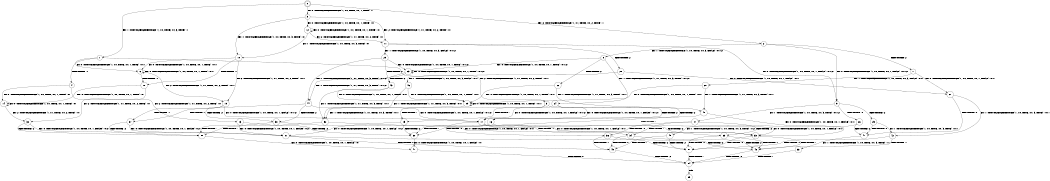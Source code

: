 digraph BCG {
size = "7, 10.5";
center = TRUE;
node [shape = circle];
0 [peripheries = 2];
0 -> 1 [label = "EX !1 !ATOMIC_EXCH_BRANCH (1, +0, TRUE, +0, 3, TRUE) !::"];
0 -> 2 [label = "EX !2 !ATOMIC_EXCH_BRANCH (1, +1, TRUE, +0, 2, TRUE) !::"];
0 -> 3 [label = "EX !0 !ATOMIC_EXCH_BRANCH (1, +0, TRUE, +0, 1, TRUE) !::"];
1 -> 4 [label = "TERMINATE !1"];
1 -> 5 [label = "EX !2 !ATOMIC_EXCH_BRANCH (1, +1, TRUE, +0, 2, TRUE) !:0:1:"];
1 -> 6 [label = "EX !0 !ATOMIC_EXCH_BRANCH (1, +0, TRUE, +0, 1, TRUE) !:0:1:"];
2 -> 7 [label = "TERMINATE !2"];
2 -> 8 [label = "EX !1 !ATOMIC_EXCH_BRANCH (1, +0, TRUE, +0, 3, FALSE) !:0:1:2:"];
2 -> 9 [label = "EX !0 !ATOMIC_EXCH_BRANCH (1, +0, TRUE, +0, 1, FALSE) !:0:1:2:"];
3 -> 10 [label = "EX !1 !ATOMIC_EXCH_BRANCH (1, +0, TRUE, +0, 3, TRUE) !:0:"];
3 -> 11 [label = "EX !2 !ATOMIC_EXCH_BRANCH (1, +1, TRUE, +0, 2, TRUE) !:0:"];
3 -> 12 [label = "EX !0 !ATOMIC_EXCH_BRANCH (1, +0, TRUE, +0, 1, TRUE) !:0:"];
4 -> 13 [label = "EX !2 !ATOMIC_EXCH_BRANCH (1, +1, TRUE, +0, 2, TRUE) !:0:"];
4 -> 14 [label = "EX !0 !ATOMIC_EXCH_BRANCH (1, +0, TRUE, +0, 1, TRUE) !:0:"];
5 -> 15 [label = "TERMINATE !1"];
5 -> 16 [label = "TERMINATE !2"];
5 -> 17 [label = "EX !0 !ATOMIC_EXCH_BRANCH (1, +0, TRUE, +0, 1, FALSE) !:0:1:2:"];
6 -> 18 [label = "TERMINATE !1"];
6 -> 19 [label = "EX !2 !ATOMIC_EXCH_BRANCH (1, +1, TRUE, +0, 2, TRUE) !:0:1:"];
6 -> 6 [label = "EX !0 !ATOMIC_EXCH_BRANCH (1, +0, TRUE, +0, 1, TRUE) !:0:1:"];
7 -> 20 [label = "EX !1 !ATOMIC_EXCH_BRANCH (1, +0, TRUE, +0, 3, FALSE) !:0:1:"];
7 -> 21 [label = "EX !0 !ATOMIC_EXCH_BRANCH (1, +0, TRUE, +0, 1, FALSE) !:0:1:"];
8 -> 22 [label = "TERMINATE !2"];
8 -> 23 [label = "EX !0 !ATOMIC_EXCH_BRANCH (1, +0, TRUE, +0, 1, TRUE) !:0:1:2:"];
8 -> 24 [label = "EX !1 !ATOMIC_EXCH_BRANCH (1, +1, TRUE, +0, 3, TRUE) !:0:1:2:"];
9 -> 25 [label = "TERMINATE !2"];
9 -> 26 [label = "TERMINATE !0"];
9 -> 27 [label = "EX !1 !ATOMIC_EXCH_BRANCH (1, +0, TRUE, +0, 3, TRUE) !:0:1:2:"];
10 -> 18 [label = "TERMINATE !1"];
10 -> 19 [label = "EX !2 !ATOMIC_EXCH_BRANCH (1, +1, TRUE, +0, 2, TRUE) !:0:1:"];
10 -> 6 [label = "EX !0 !ATOMIC_EXCH_BRANCH (1, +0, TRUE, +0, 1, TRUE) !:0:1:"];
11 -> 28 [label = "TERMINATE !2"];
11 -> 29 [label = "EX !1 !ATOMIC_EXCH_BRANCH (1, +0, TRUE, +0, 3, FALSE) !:0:1:2:"];
11 -> 9 [label = "EX !0 !ATOMIC_EXCH_BRANCH (1, +0, TRUE, +0, 1, FALSE) !:0:1:2:"];
12 -> 10 [label = "EX !1 !ATOMIC_EXCH_BRANCH (1, +0, TRUE, +0, 3, TRUE) !:0:"];
12 -> 11 [label = "EX !2 !ATOMIC_EXCH_BRANCH (1, +1, TRUE, +0, 2, TRUE) !:0:"];
12 -> 12 [label = "EX !0 !ATOMIC_EXCH_BRANCH (1, +0, TRUE, +0, 1, TRUE) !:0:"];
13 -> 30 [label = "TERMINATE !2"];
13 -> 31 [label = "EX !0 !ATOMIC_EXCH_BRANCH (1, +0, TRUE, +0, 1, FALSE) !:0:2:"];
14 -> 32 [label = "EX !2 !ATOMIC_EXCH_BRANCH (1, +1, TRUE, +0, 2, TRUE) !:0:"];
14 -> 14 [label = "EX !0 !ATOMIC_EXCH_BRANCH (1, +0, TRUE, +0, 1, TRUE) !:0:"];
15 -> 30 [label = "TERMINATE !2"];
15 -> 31 [label = "EX !0 !ATOMIC_EXCH_BRANCH (1, +0, TRUE, +0, 1, FALSE) !:0:2:"];
16 -> 30 [label = "TERMINATE !1"];
16 -> 33 [label = "EX !0 !ATOMIC_EXCH_BRANCH (1, +0, TRUE, +0, 1, FALSE) !:0:1:"];
17 -> 34 [label = "TERMINATE !1"];
17 -> 35 [label = "TERMINATE !2"];
17 -> 36 [label = "TERMINATE !0"];
18 -> 32 [label = "EX !2 !ATOMIC_EXCH_BRANCH (1, +1, TRUE, +0, 2, TRUE) !:0:"];
18 -> 14 [label = "EX !0 !ATOMIC_EXCH_BRANCH (1, +0, TRUE, +0, 1, TRUE) !:0:"];
19 -> 37 [label = "TERMINATE !1"];
19 -> 38 [label = "TERMINATE !2"];
19 -> 17 [label = "EX !0 !ATOMIC_EXCH_BRANCH (1, +0, TRUE, +0, 1, FALSE) !:0:1:2:"];
20 -> 39 [label = "EX !0 !ATOMIC_EXCH_BRANCH (1, +0, TRUE, +0, 1, TRUE) !:0:1:"];
20 -> 40 [label = "EX !1 !ATOMIC_EXCH_BRANCH (1, +1, TRUE, +0, 3, TRUE) !:0:1:"];
21 -> 41 [label = "TERMINATE !0"];
21 -> 42 [label = "EX !1 !ATOMIC_EXCH_BRANCH (1, +0, TRUE, +0, 3, TRUE) !:0:1:"];
22 -> 39 [label = "EX !0 !ATOMIC_EXCH_BRANCH (1, +0, TRUE, +0, 1, TRUE) !:0:1:"];
22 -> 40 [label = "EX !1 !ATOMIC_EXCH_BRANCH (1, +1, TRUE, +0, 3, TRUE) !:0:1:"];
23 -> 43 [label = "TERMINATE !2"];
23 -> 44 [label = "EX !1 !ATOMIC_EXCH_BRANCH (1, +1, TRUE, +0, 3, TRUE) !:0:1:2:"];
23 -> 23 [label = "EX !0 !ATOMIC_EXCH_BRANCH (1, +0, TRUE, +0, 1, TRUE) !:0:1:2:"];
24 -> 15 [label = "TERMINATE !1"];
24 -> 16 [label = "TERMINATE !2"];
24 -> 17 [label = "EX !0 !ATOMIC_EXCH_BRANCH (1, +0, TRUE, +0, 1, FALSE) !:0:1:2:"];
25 -> 41 [label = "TERMINATE !0"];
25 -> 42 [label = "EX !1 !ATOMIC_EXCH_BRANCH (1, +0, TRUE, +0, 3, TRUE) !:0:1:"];
26 -> 41 [label = "TERMINATE !2"];
26 -> 45 [label = "EX !1 !ATOMIC_EXCH_BRANCH (1, +0, TRUE, +0, 3, TRUE) !:1:2:"];
27 -> 34 [label = "TERMINATE !1"];
27 -> 35 [label = "TERMINATE !2"];
27 -> 36 [label = "TERMINATE !0"];
28 -> 46 [label = "EX !1 !ATOMIC_EXCH_BRANCH (1, +0, TRUE, +0, 3, FALSE) !:0:1:"];
28 -> 21 [label = "EX !0 !ATOMIC_EXCH_BRANCH (1, +0, TRUE, +0, 1, FALSE) !:0:1:"];
29 -> 43 [label = "TERMINATE !2"];
29 -> 44 [label = "EX !1 !ATOMIC_EXCH_BRANCH (1, +1, TRUE, +0, 3, TRUE) !:0:1:2:"];
29 -> 23 [label = "EX !0 !ATOMIC_EXCH_BRANCH (1, +0, TRUE, +0, 1, TRUE) !:0:1:2:"];
30 -> 47 [label = "EX !0 !ATOMIC_EXCH_BRANCH (1, +0, TRUE, +0, 1, FALSE) !:0:"];
31 -> 48 [label = "TERMINATE !2"];
31 -> 49 [label = "TERMINATE !0"];
32 -> 50 [label = "TERMINATE !2"];
32 -> 31 [label = "EX !0 !ATOMIC_EXCH_BRANCH (1, +0, TRUE, +0, 1, FALSE) !:0:2:"];
33 -> 48 [label = "TERMINATE !1"];
33 -> 51 [label = "TERMINATE !0"];
34 -> 48 [label = "TERMINATE !2"];
34 -> 49 [label = "TERMINATE !0"];
35 -> 48 [label = "TERMINATE !1"];
35 -> 51 [label = "TERMINATE !0"];
36 -> 49 [label = "TERMINATE !1"];
36 -> 51 [label = "TERMINATE !2"];
37 -> 50 [label = "TERMINATE !2"];
37 -> 31 [label = "EX !0 !ATOMIC_EXCH_BRANCH (1, +0, TRUE, +0, 1, FALSE) !:0:2:"];
38 -> 50 [label = "TERMINATE !1"];
38 -> 33 [label = "EX !0 !ATOMIC_EXCH_BRANCH (1, +0, TRUE, +0, 1, FALSE) !:0:1:"];
39 -> 52 [label = "EX !1 !ATOMIC_EXCH_BRANCH (1, +1, TRUE, +0, 3, TRUE) !:0:1:"];
39 -> 39 [label = "EX !0 !ATOMIC_EXCH_BRANCH (1, +0, TRUE, +0, 1, TRUE) !:0:1:"];
40 -> 30 [label = "TERMINATE !1"];
40 -> 33 [label = "EX !0 !ATOMIC_EXCH_BRANCH (1, +0, TRUE, +0, 1, FALSE) !:0:1:"];
41 -> 53 [label = "EX !1 !ATOMIC_EXCH_BRANCH (1, +0, TRUE, +0, 3, TRUE) !:1:"];
42 -> 48 [label = "TERMINATE !1"];
42 -> 51 [label = "TERMINATE !0"];
43 -> 52 [label = "EX !1 !ATOMIC_EXCH_BRANCH (1, +1, TRUE, +0, 3, TRUE) !:0:1:"];
43 -> 39 [label = "EX !0 !ATOMIC_EXCH_BRANCH (1, +0, TRUE, +0, 1, TRUE) !:0:1:"];
44 -> 37 [label = "TERMINATE !1"];
44 -> 38 [label = "TERMINATE !2"];
44 -> 17 [label = "EX !0 !ATOMIC_EXCH_BRANCH (1, +0, TRUE, +0, 1, FALSE) !:0:1:2:"];
45 -> 49 [label = "TERMINATE !1"];
45 -> 51 [label = "TERMINATE !2"];
46 -> 52 [label = "EX !1 !ATOMIC_EXCH_BRANCH (1, +1, TRUE, +0, 3, TRUE) !:0:1:"];
46 -> 39 [label = "EX !0 !ATOMIC_EXCH_BRANCH (1, +0, TRUE, +0, 1, TRUE) !:0:1:"];
47 -> 54 [label = "TERMINATE !0"];
48 -> 54 [label = "TERMINATE !0"];
49 -> 54 [label = "TERMINATE !2"];
50 -> 47 [label = "EX !0 !ATOMIC_EXCH_BRANCH (1, +0, TRUE, +0, 1, FALSE) !:0:"];
51 -> 54 [label = "TERMINATE !1"];
52 -> 50 [label = "TERMINATE !1"];
52 -> 33 [label = "EX !0 !ATOMIC_EXCH_BRANCH (1, +0, TRUE, +0, 1, FALSE) !:0:1:"];
53 -> 54 [label = "TERMINATE !1"];
54 -> 55 [label = "exit"];
}
